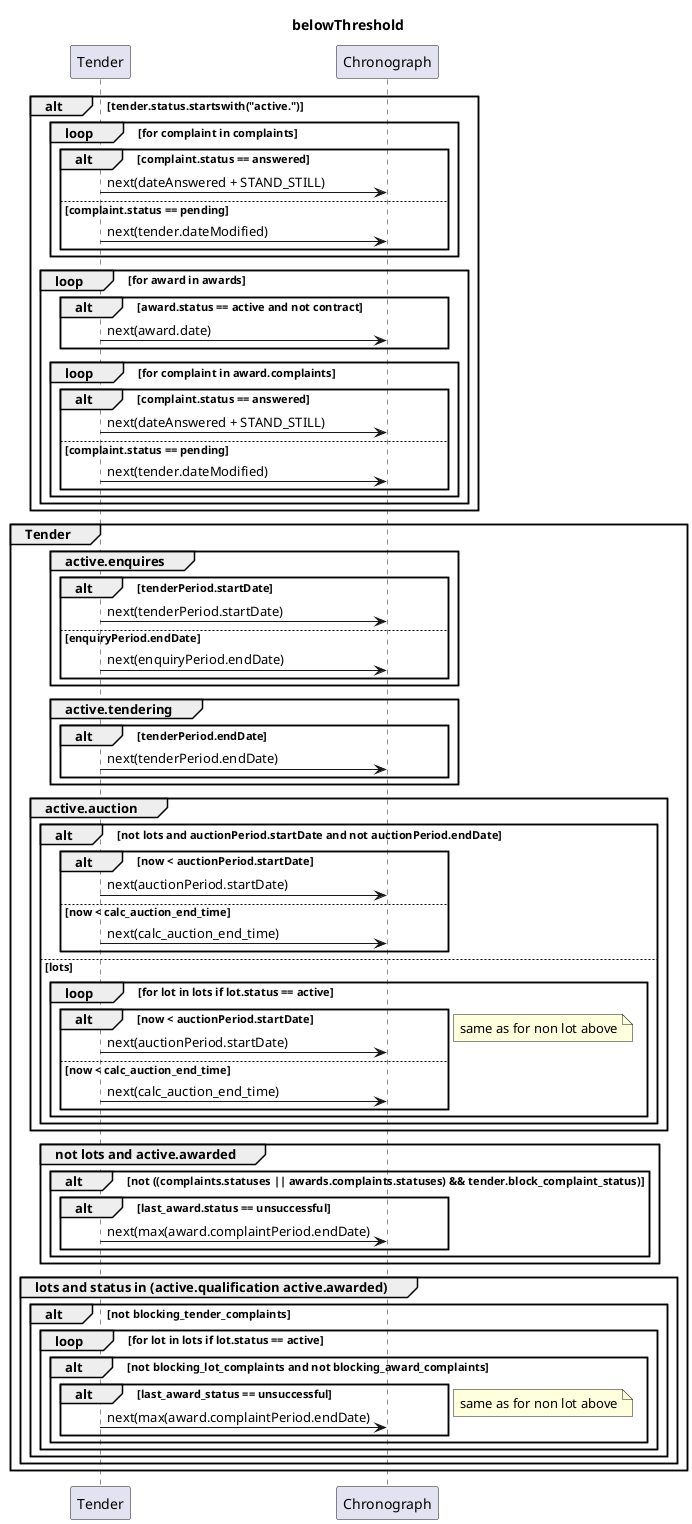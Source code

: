 @startuml

title belowThreshold

alt tender.status.startswith("active.")
    loop for complaint in complaints
        alt complaint.status == answered
            Tender -> Chronograph: next(dateAnswered + STAND_STILL)
        else complaint.status == pending
            Tender -> Chronograph: next(tender.dateModified)
        end
    end

    loop for award in awards

        alt award.status == active and not contract
            Tender -> Chronograph: next(award.date)
        end


        loop for complaint in award.complaints
            alt complaint.status == answered
                Tender -> Chronograph: next(dateAnswered + STAND_STILL)
            else complaint.status == pending
                Tender -> Chronograph: next(tender.dateModified)
            end
        end
    end
end

group Tender
    group active.enquires
        alt tenderPeriod.startDate
            Tender -> Chronograph: next(tenderPeriod.startDate)
        else enquiryPeriod.endDate
            Tender -> Chronograph: next(enquiryPeriod.endDate)
        end
    end
    group active.tendering
        alt tenderPeriod.endDate
            Tender -> Chronograph: next(tenderPeriod.endDate)
        end
    end
    group active.auction
        alt not lots and auctionPeriod.startDate and not auctionPeriod.endDate
            alt now < auctionPeriod.startDate
                Tender -> Chronograph: next(auctionPeriod.startDate)
            else now < calc_auction_end_time
                Tender -> Chronograph: next(calc_auction_end_time)
            end
        else lots
            loop for lot in lots if lot.status == active
                alt now < auctionPeriod.startDate
                    Tender -> Chronograph: next(auctionPeriod.startDate)
                else now < calc_auction_end_time
                    Tender -> Chronograph: next(calc_auction_end_time)
                end
                note left: same as for non lot above
            end
        end
    end
    group not lots and active.awarded
        alt not ((complaints.statuses || awards.complaints.statuses) && tender.block_complaint_status)
            alt last_award.status == unsuccessful
                Tender -> Chronograph: next(max(award.complaintPeriod.endDate)
            end
        end
    end
    group lots and status in (active.qualification active.awarded)
        alt not blocking_tender_complaints
            loop for lot in lots if lot.status == active
                alt not blocking_lot_complaints and not blocking_award_complaints
                    alt last_award_status == unsuccessful
                        Tender -> Chronograph: next(max(award.complaintPeriod.endDate)
                    end
                    note left: same as for non lot above
                end
            end
        end
    end
end

@enduml
